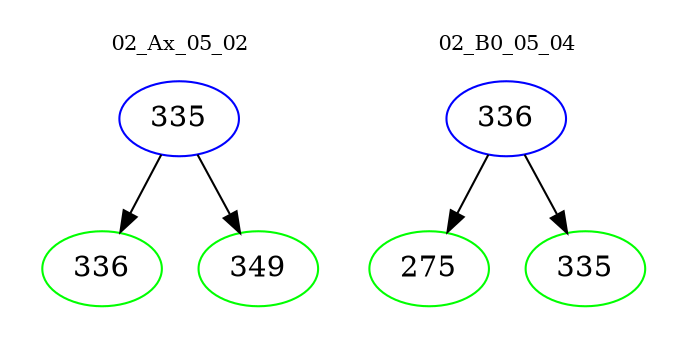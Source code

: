 digraph{
subgraph cluster_0 {
color = white
label = "02_Ax_05_02";
fontsize=10;
T0_335 [label="335", color="blue"]
T0_335 -> T0_336 [color="black"]
T0_336 [label="336", color="green"]
T0_335 -> T0_349 [color="black"]
T0_349 [label="349", color="green"]
}
subgraph cluster_1 {
color = white
label = "02_B0_05_04";
fontsize=10;
T1_336 [label="336", color="blue"]
T1_336 -> T1_275 [color="black"]
T1_275 [label="275", color="green"]
T1_336 -> T1_335 [color="black"]
T1_335 [label="335", color="green"]
}
}
